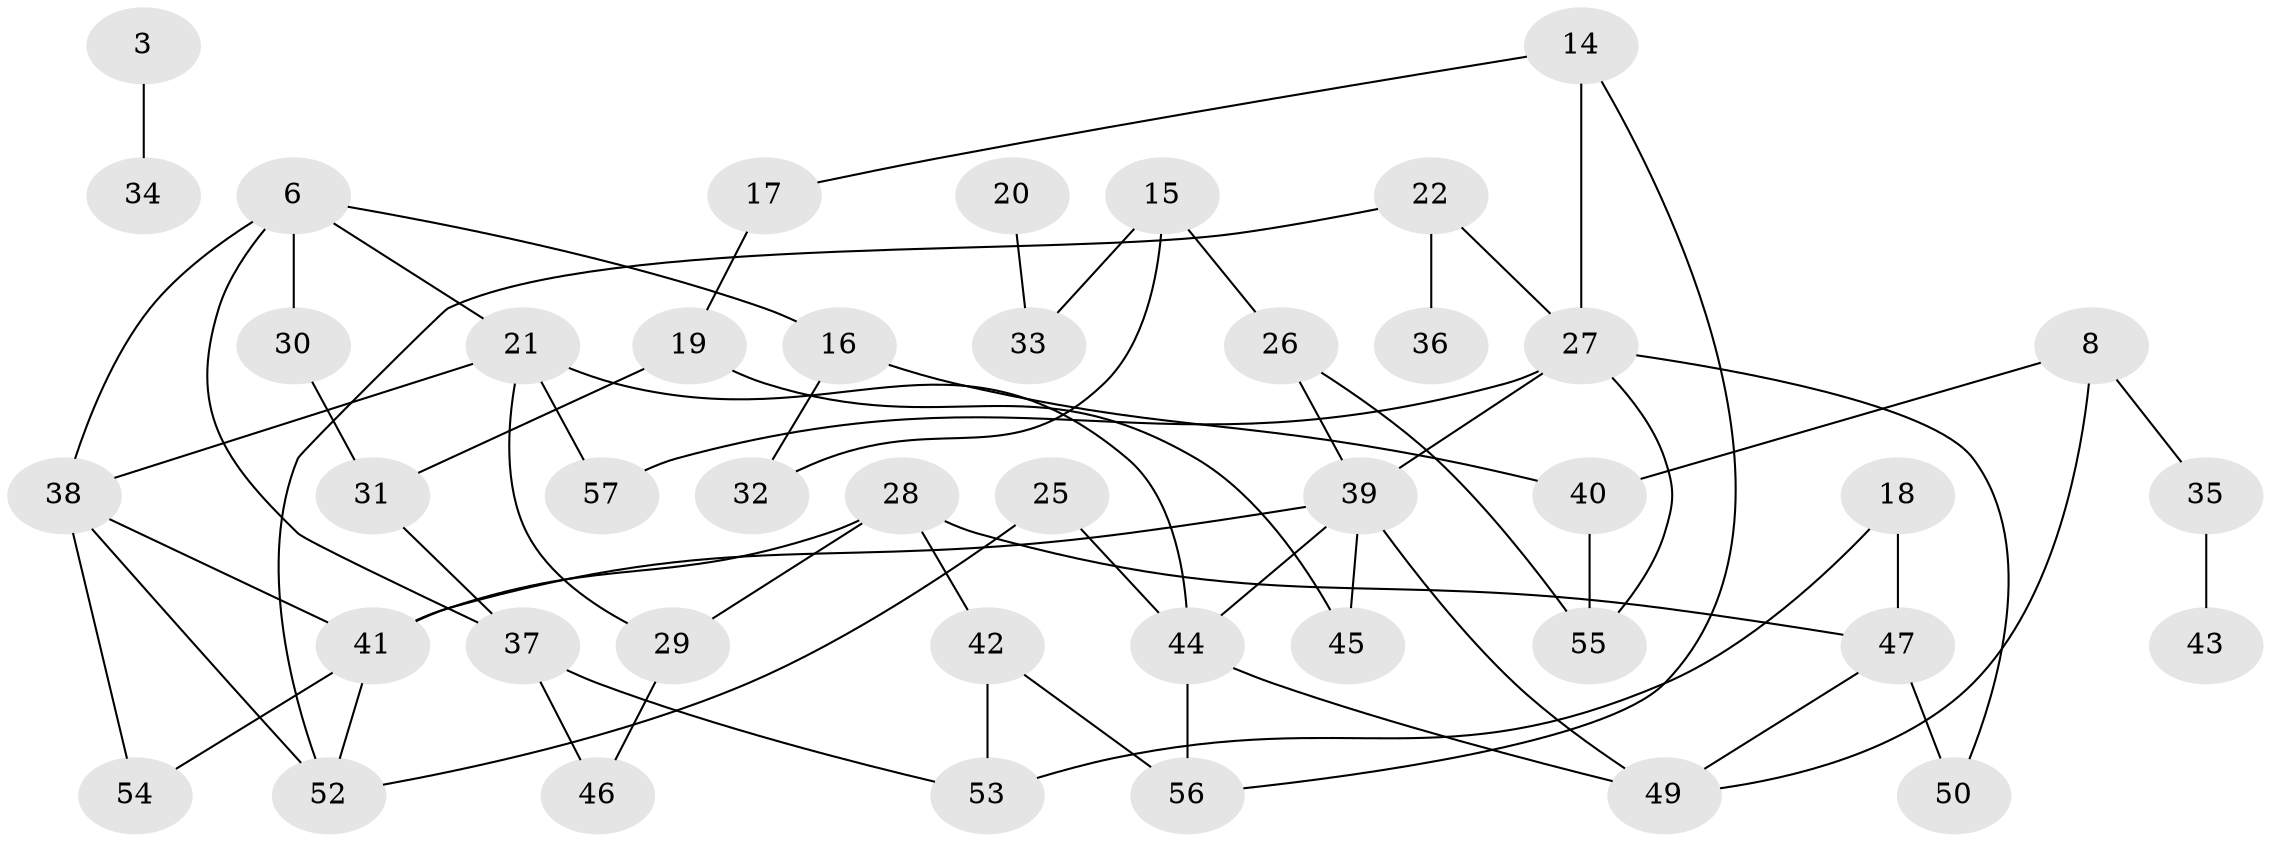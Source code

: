 // original degree distribution, {0: 0.11403508771929824, 1: 0.23684210526315788, 3: 0.2719298245614035, 2: 0.22807017543859648, 4: 0.11403508771929824, 5: 0.02631578947368421, 7: 0.008771929824561403}
// Generated by graph-tools (version 1.1) at 2025/00/03/09/25 03:00:42]
// undirected, 43 vertices, 64 edges
graph export_dot {
graph [start="1"]
  node [color=gray90,style=filled];
  3;
  6;
  8;
  14;
  15;
  16;
  17;
  18;
  19;
  20;
  21;
  22;
  25;
  26;
  27;
  28;
  29;
  30;
  31;
  32;
  33;
  34;
  35;
  36;
  37;
  38;
  39;
  40;
  41;
  42;
  43;
  44;
  45;
  46;
  47;
  49;
  50;
  52;
  53;
  54;
  55;
  56;
  57;
  3 -- 34 [weight=1.0];
  6 -- 16 [weight=1.0];
  6 -- 21 [weight=1.0];
  6 -- 30 [weight=1.0];
  6 -- 37 [weight=1.0];
  6 -- 38 [weight=1.0];
  8 -- 35 [weight=1.0];
  8 -- 40 [weight=1.0];
  8 -- 49 [weight=1.0];
  14 -- 17 [weight=1.0];
  14 -- 27 [weight=1.0];
  14 -- 56 [weight=1.0];
  15 -- 26 [weight=1.0];
  15 -- 32 [weight=1.0];
  15 -- 33 [weight=1.0];
  16 -- 32 [weight=1.0];
  16 -- 40 [weight=1.0];
  17 -- 19 [weight=1.0];
  18 -- 47 [weight=1.0];
  18 -- 53 [weight=1.0];
  19 -- 31 [weight=1.0];
  19 -- 45 [weight=1.0];
  20 -- 33 [weight=1.0];
  21 -- 29 [weight=1.0];
  21 -- 38 [weight=1.0];
  21 -- 44 [weight=1.0];
  21 -- 57 [weight=1.0];
  22 -- 27 [weight=1.0];
  22 -- 36 [weight=1.0];
  22 -- 52 [weight=1.0];
  25 -- 44 [weight=1.0];
  25 -- 52 [weight=1.0];
  26 -- 39 [weight=1.0];
  26 -- 55 [weight=1.0];
  27 -- 39 [weight=1.0];
  27 -- 50 [weight=1.0];
  27 -- 55 [weight=1.0];
  27 -- 57 [weight=1.0];
  28 -- 29 [weight=1.0];
  28 -- 41 [weight=1.0];
  28 -- 42 [weight=1.0];
  28 -- 47 [weight=1.0];
  29 -- 46 [weight=1.0];
  30 -- 31 [weight=1.0];
  31 -- 37 [weight=2.0];
  35 -- 43 [weight=1.0];
  37 -- 46 [weight=1.0];
  37 -- 53 [weight=1.0];
  38 -- 41 [weight=1.0];
  38 -- 52 [weight=1.0];
  38 -- 54 [weight=1.0];
  39 -- 41 [weight=2.0];
  39 -- 44 [weight=1.0];
  39 -- 45 [weight=1.0];
  39 -- 49 [weight=1.0];
  40 -- 55 [weight=1.0];
  41 -- 52 [weight=1.0];
  41 -- 54 [weight=1.0];
  42 -- 53 [weight=1.0];
  42 -- 56 [weight=1.0];
  44 -- 49 [weight=1.0];
  44 -- 56 [weight=1.0];
  47 -- 49 [weight=1.0];
  47 -- 50 [weight=1.0];
}
